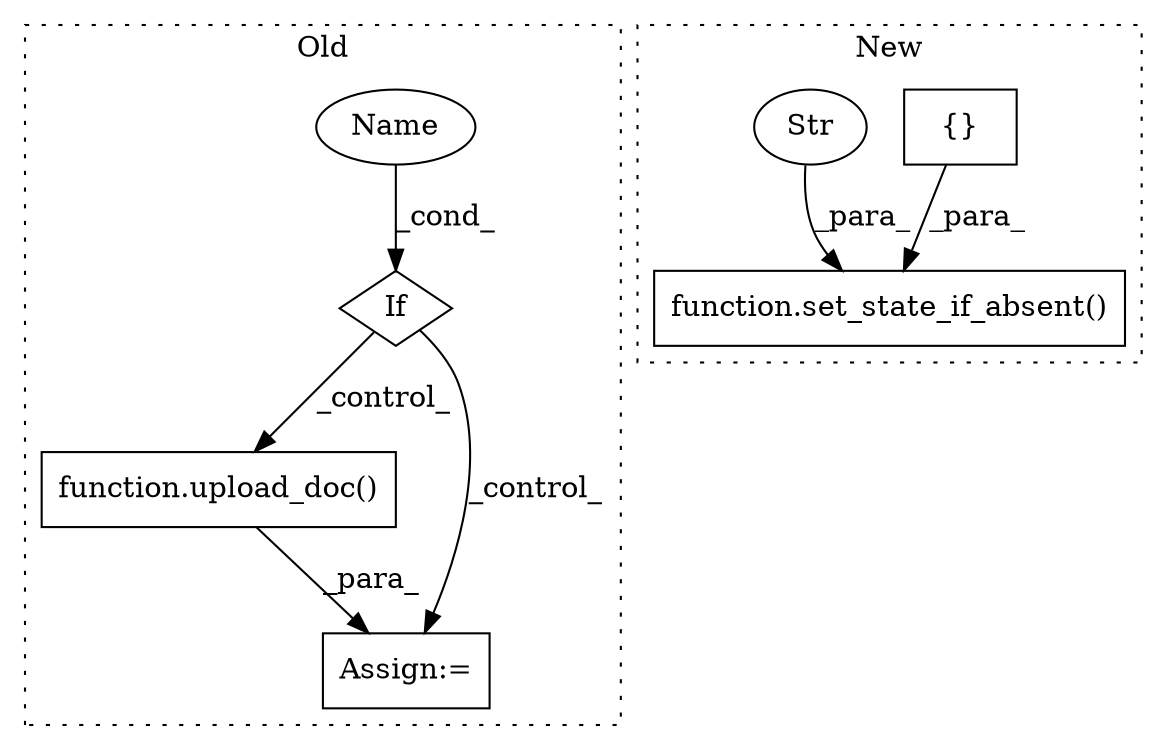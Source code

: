 digraph G {
subgraph cluster0 {
1 [label="function.upload_doc()" a="75" s="3923,3943" l="11,1" shape="box"];
3 [label="If" a="96" s="3882" l="3" shape="diamond"];
4 [label="Name" a="87" s="3885" l="9" shape="ellipse"];
7 [label="Assign:=" a="68" s="3920" l="3" shape="box"];
label = "Old";
style="dotted";
}
subgraph cluster1 {
2 [label="{}" a="95" s="3403,3437" l="1,1" shape="box"];
5 [label="function.set_state_if_absent()" a="75" s="3367,3438" l="20,1" shape="box"];
6 [label="Str" a="66" s="3387" l="14" shape="ellipse"];
label = "New";
style="dotted";
}
1 -> 7 [label="_para_"];
2 -> 5 [label="_para_"];
3 -> 7 [label="_control_"];
3 -> 1 [label="_control_"];
4 -> 3 [label="_cond_"];
6 -> 5 [label="_para_"];
}